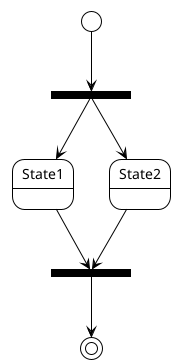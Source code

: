 {
  "sha1": "tk6tj7h9ydd2gab7s927c2vaf0go48v",
  "insertion": {
    "when": "2024-06-04T17:28:46.336Z",
    "user": "plantuml@gmail.com"
  }
}
@startuml Test
!theme plain

<style>
  fork, join {
    BackgroundColor $FGCOLOR
  }
</style>

state ForkTest <<fork>>
state JoinTest <<join>>
[*] --> ForkTest
ForkTest --> State1
ForkTest --> State2
State1 --> JoinTest
State2 --> JoinTest
JoinTest --> [*]
@enduml

